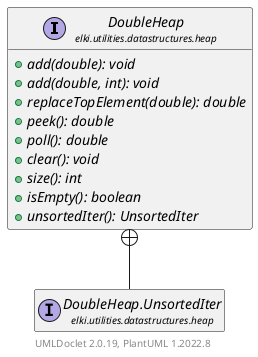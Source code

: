 @startuml
    remove .*\.(Instance|Par|Parameterizer|Factory)$
    set namespaceSeparator none
    hide empty fields
    hide empty methods

    interface "<size:14>DoubleHeap\n<size:10>elki.utilities.datastructures.heap" as elki.utilities.datastructures.heap.DoubleHeap [[DoubleHeap.html]] {
        {abstract} +add(double): void
        {abstract} +add(double, int): void
        {abstract} +replaceTopElement(double): double
        {abstract} +peek(): double
        {abstract} +poll(): double
        {abstract} +clear(): void
        {abstract} +size(): int
        {abstract} +isEmpty(): boolean
        {abstract} +unsortedIter(): UnsortedIter
    }
    interface "<size:14>DoubleHeap.UnsortedIter\n<size:10>elki.utilities.datastructures.heap" as elki.utilities.datastructures.heap.DoubleHeap.UnsortedIter [[DoubleHeap.UnsortedIter.html]]

    elki.utilities.datastructures.heap.DoubleHeap +-- elki.utilities.datastructures.heap.DoubleHeap.UnsortedIter

    center footer UMLDoclet 2.0.19, PlantUML 1.2022.8
@enduml
